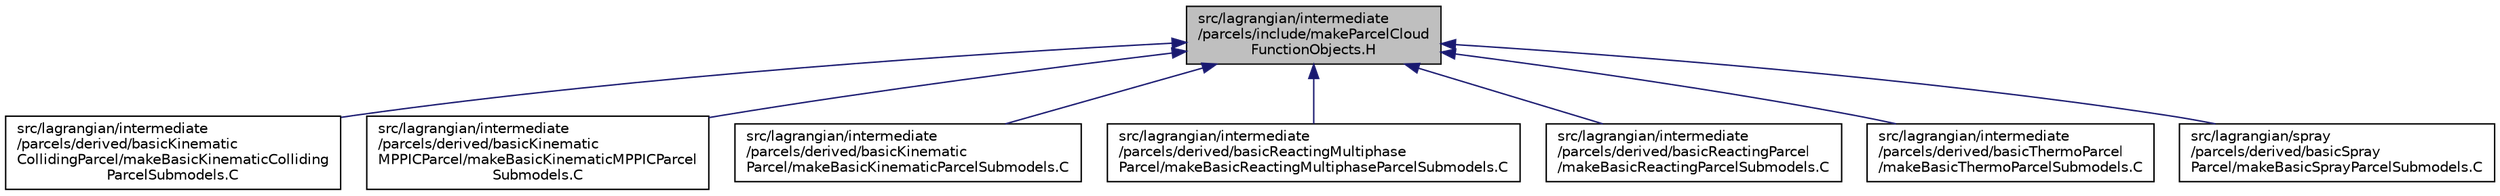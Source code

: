 digraph "src/lagrangian/intermediate/parcels/include/makeParcelCloudFunctionObjects.H"
{
  bgcolor="transparent";
  edge [fontname="Helvetica",fontsize="10",labelfontname="Helvetica",labelfontsize="10"];
  node [fontname="Helvetica",fontsize="10",shape=record];
  Node336 [label="src/lagrangian/intermediate\l/parcels/include/makeParcelCloud\lFunctionObjects.H",height=0.2,width=0.4,color="black", fillcolor="grey75", style="filled", fontcolor="black"];
  Node336 -> Node337 [dir="back",color="midnightblue",fontsize="10",style="solid",fontname="Helvetica"];
  Node337 [label="src/lagrangian/intermediate\l/parcels/derived/basicKinematic\lCollidingParcel/makeBasicKinematicColliding\lParcelSubmodels.C",height=0.2,width=0.4,color="black",URL="$a41834.html"];
  Node336 -> Node338 [dir="back",color="midnightblue",fontsize="10",style="solid",fontname="Helvetica"];
  Node338 [label="src/lagrangian/intermediate\l/parcels/derived/basicKinematic\lMPPICParcel/makeBasicKinematicMPPICParcel\lSubmodels.C",height=0.2,width=0.4,color="black",URL="$a41840.html"];
  Node336 -> Node339 [dir="back",color="midnightblue",fontsize="10",style="solid",fontname="Helvetica"];
  Node339 [label="src/lagrangian/intermediate\l/parcels/derived/basicKinematic\lParcel/makeBasicKinematicParcelSubmodels.C",height=0.2,width=0.4,color="black",URL="$a41846.html"];
  Node336 -> Node340 [dir="back",color="midnightblue",fontsize="10",style="solid",fontname="Helvetica"];
  Node340 [label="src/lagrangian/intermediate\l/parcels/derived/basicReactingMultiphase\lParcel/makeBasicReactingMultiphaseParcelSubmodels.C",height=0.2,width=0.4,color="black",URL="$a41852.html"];
  Node336 -> Node341 [dir="back",color="midnightblue",fontsize="10",style="solid",fontname="Helvetica"];
  Node341 [label="src/lagrangian/intermediate\l/parcels/derived/basicReactingParcel\l/makeBasicReactingParcelSubmodels.C",height=0.2,width=0.4,color="black",URL="$a41858.html"];
  Node336 -> Node342 [dir="back",color="midnightblue",fontsize="10",style="solid",fontname="Helvetica"];
  Node342 [label="src/lagrangian/intermediate\l/parcels/derived/basicThermoParcel\l/makeBasicThermoParcelSubmodels.C",height=0.2,width=0.4,color="black",URL="$a41864.html"];
  Node336 -> Node343 [dir="back",color="midnightblue",fontsize="10",style="solid",fontname="Helvetica"];
  Node343 [label="src/lagrangian/spray\l/parcels/derived/basicSpray\lParcel/makeBasicSprayParcelSubmodels.C",height=0.2,width=0.4,color="black",URL="$a07355.html"];
}
